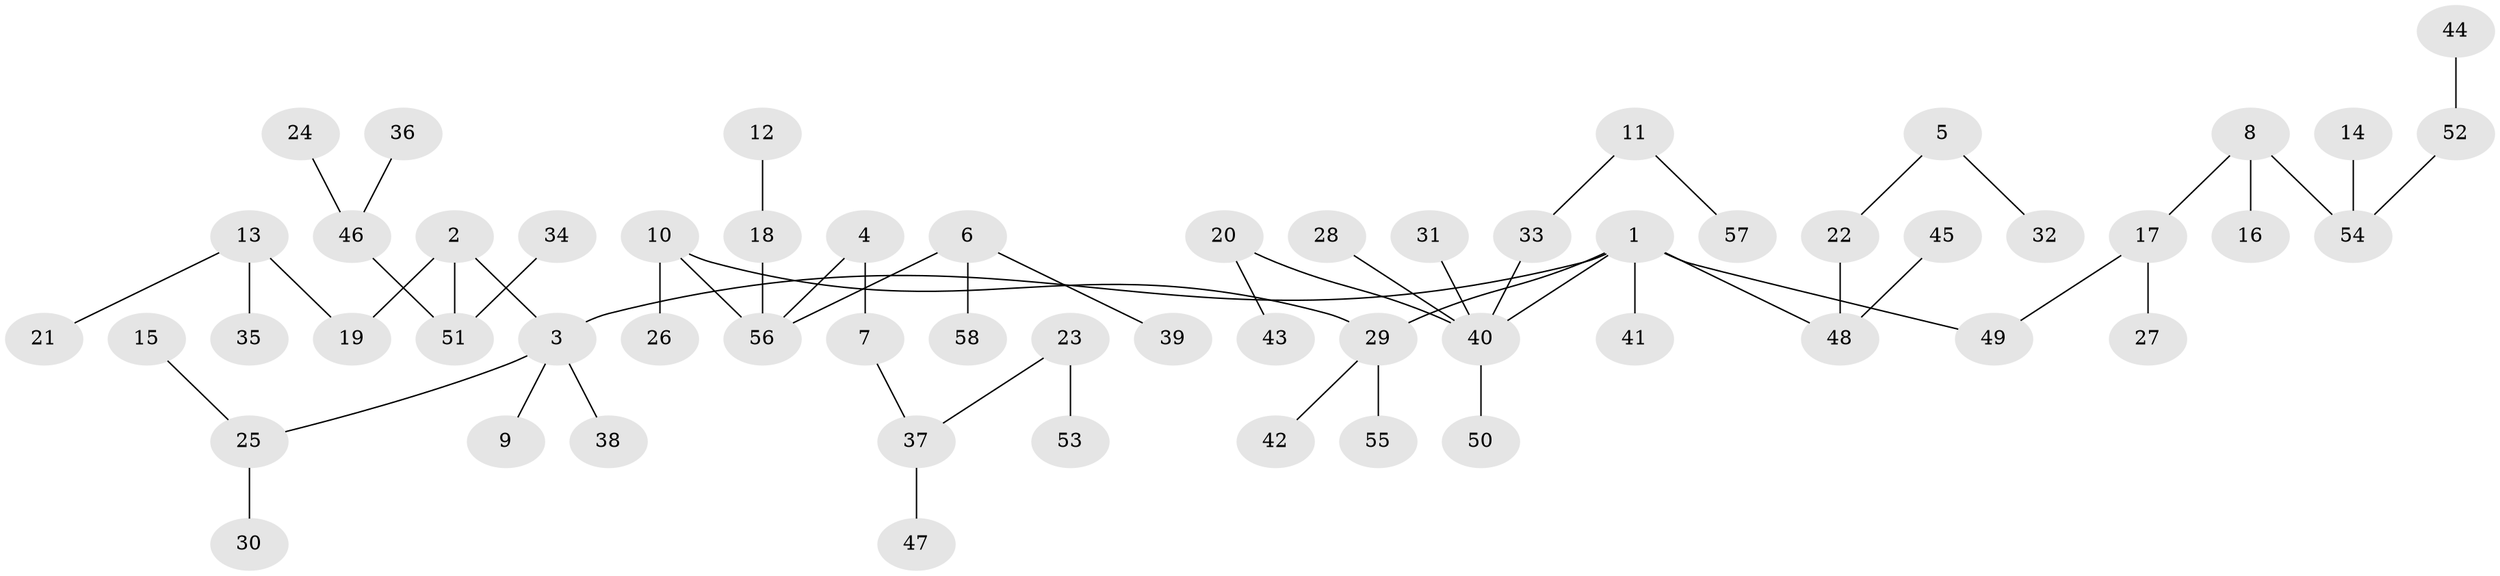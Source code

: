 // original degree distribution, {6: 0.017241379310344827, 5: 0.02586206896551724, 4: 0.10344827586206896, 8: 0.008620689655172414, 3: 0.09482758620689655, 2: 0.23275862068965517, 1: 0.5172413793103449}
// Generated by graph-tools (version 1.1) at 2025/02/03/09/25 03:02:29]
// undirected, 58 vertices, 57 edges
graph export_dot {
graph [start="1"]
  node [color=gray90,style=filled];
  1;
  2;
  3;
  4;
  5;
  6;
  7;
  8;
  9;
  10;
  11;
  12;
  13;
  14;
  15;
  16;
  17;
  18;
  19;
  20;
  21;
  22;
  23;
  24;
  25;
  26;
  27;
  28;
  29;
  30;
  31;
  32;
  33;
  34;
  35;
  36;
  37;
  38;
  39;
  40;
  41;
  42;
  43;
  44;
  45;
  46;
  47;
  48;
  49;
  50;
  51;
  52;
  53;
  54;
  55;
  56;
  57;
  58;
  1 -- 3 [weight=1.0];
  1 -- 29 [weight=1.0];
  1 -- 40 [weight=1.0];
  1 -- 41 [weight=1.0];
  1 -- 48 [weight=1.0];
  1 -- 49 [weight=1.0];
  2 -- 3 [weight=1.0];
  2 -- 19 [weight=1.0];
  2 -- 51 [weight=1.0];
  3 -- 9 [weight=1.0];
  3 -- 25 [weight=1.0];
  3 -- 38 [weight=1.0];
  4 -- 7 [weight=1.0];
  4 -- 56 [weight=1.0];
  5 -- 22 [weight=1.0];
  5 -- 32 [weight=1.0];
  6 -- 39 [weight=1.0];
  6 -- 56 [weight=1.0];
  6 -- 58 [weight=1.0];
  7 -- 37 [weight=1.0];
  8 -- 16 [weight=1.0];
  8 -- 17 [weight=1.0];
  8 -- 54 [weight=1.0];
  10 -- 26 [weight=1.0];
  10 -- 29 [weight=1.0];
  10 -- 56 [weight=1.0];
  11 -- 33 [weight=1.0];
  11 -- 57 [weight=1.0];
  12 -- 18 [weight=1.0];
  13 -- 19 [weight=1.0];
  13 -- 21 [weight=1.0];
  13 -- 35 [weight=1.0];
  14 -- 54 [weight=1.0];
  15 -- 25 [weight=1.0];
  17 -- 27 [weight=1.0];
  17 -- 49 [weight=1.0];
  18 -- 56 [weight=1.0];
  20 -- 40 [weight=1.0];
  20 -- 43 [weight=1.0];
  22 -- 48 [weight=1.0];
  23 -- 37 [weight=1.0];
  23 -- 53 [weight=1.0];
  24 -- 46 [weight=1.0];
  25 -- 30 [weight=1.0];
  28 -- 40 [weight=1.0];
  29 -- 42 [weight=1.0];
  29 -- 55 [weight=1.0];
  31 -- 40 [weight=1.0];
  33 -- 40 [weight=1.0];
  34 -- 51 [weight=1.0];
  36 -- 46 [weight=1.0];
  37 -- 47 [weight=1.0];
  40 -- 50 [weight=1.0];
  44 -- 52 [weight=1.0];
  45 -- 48 [weight=1.0];
  46 -- 51 [weight=1.0];
  52 -- 54 [weight=1.0];
}
